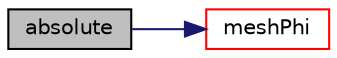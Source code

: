 digraph "absolute"
{
  bgcolor="transparent";
  edge [fontname="Helvetica",fontsize="10",labelfontname="Helvetica",labelfontsize="10"];
  node [fontname="Helvetica",fontsize="10",shape=record];
  rankdir="LR";
  Node19502 [label="absolute",height=0.2,width=0.4,color="black", fillcolor="grey75", style="filled", fontcolor="black"];
  Node19502 -> Node19503 [color="midnightblue",fontsize="10",style="solid",fontname="Helvetica"];
  Node19503 [label="meshPhi",height=0.2,width=0.4,color="red",URL="$a21861.html#a4de91c07f95262e698d486b45f6c2fe6"];
}
